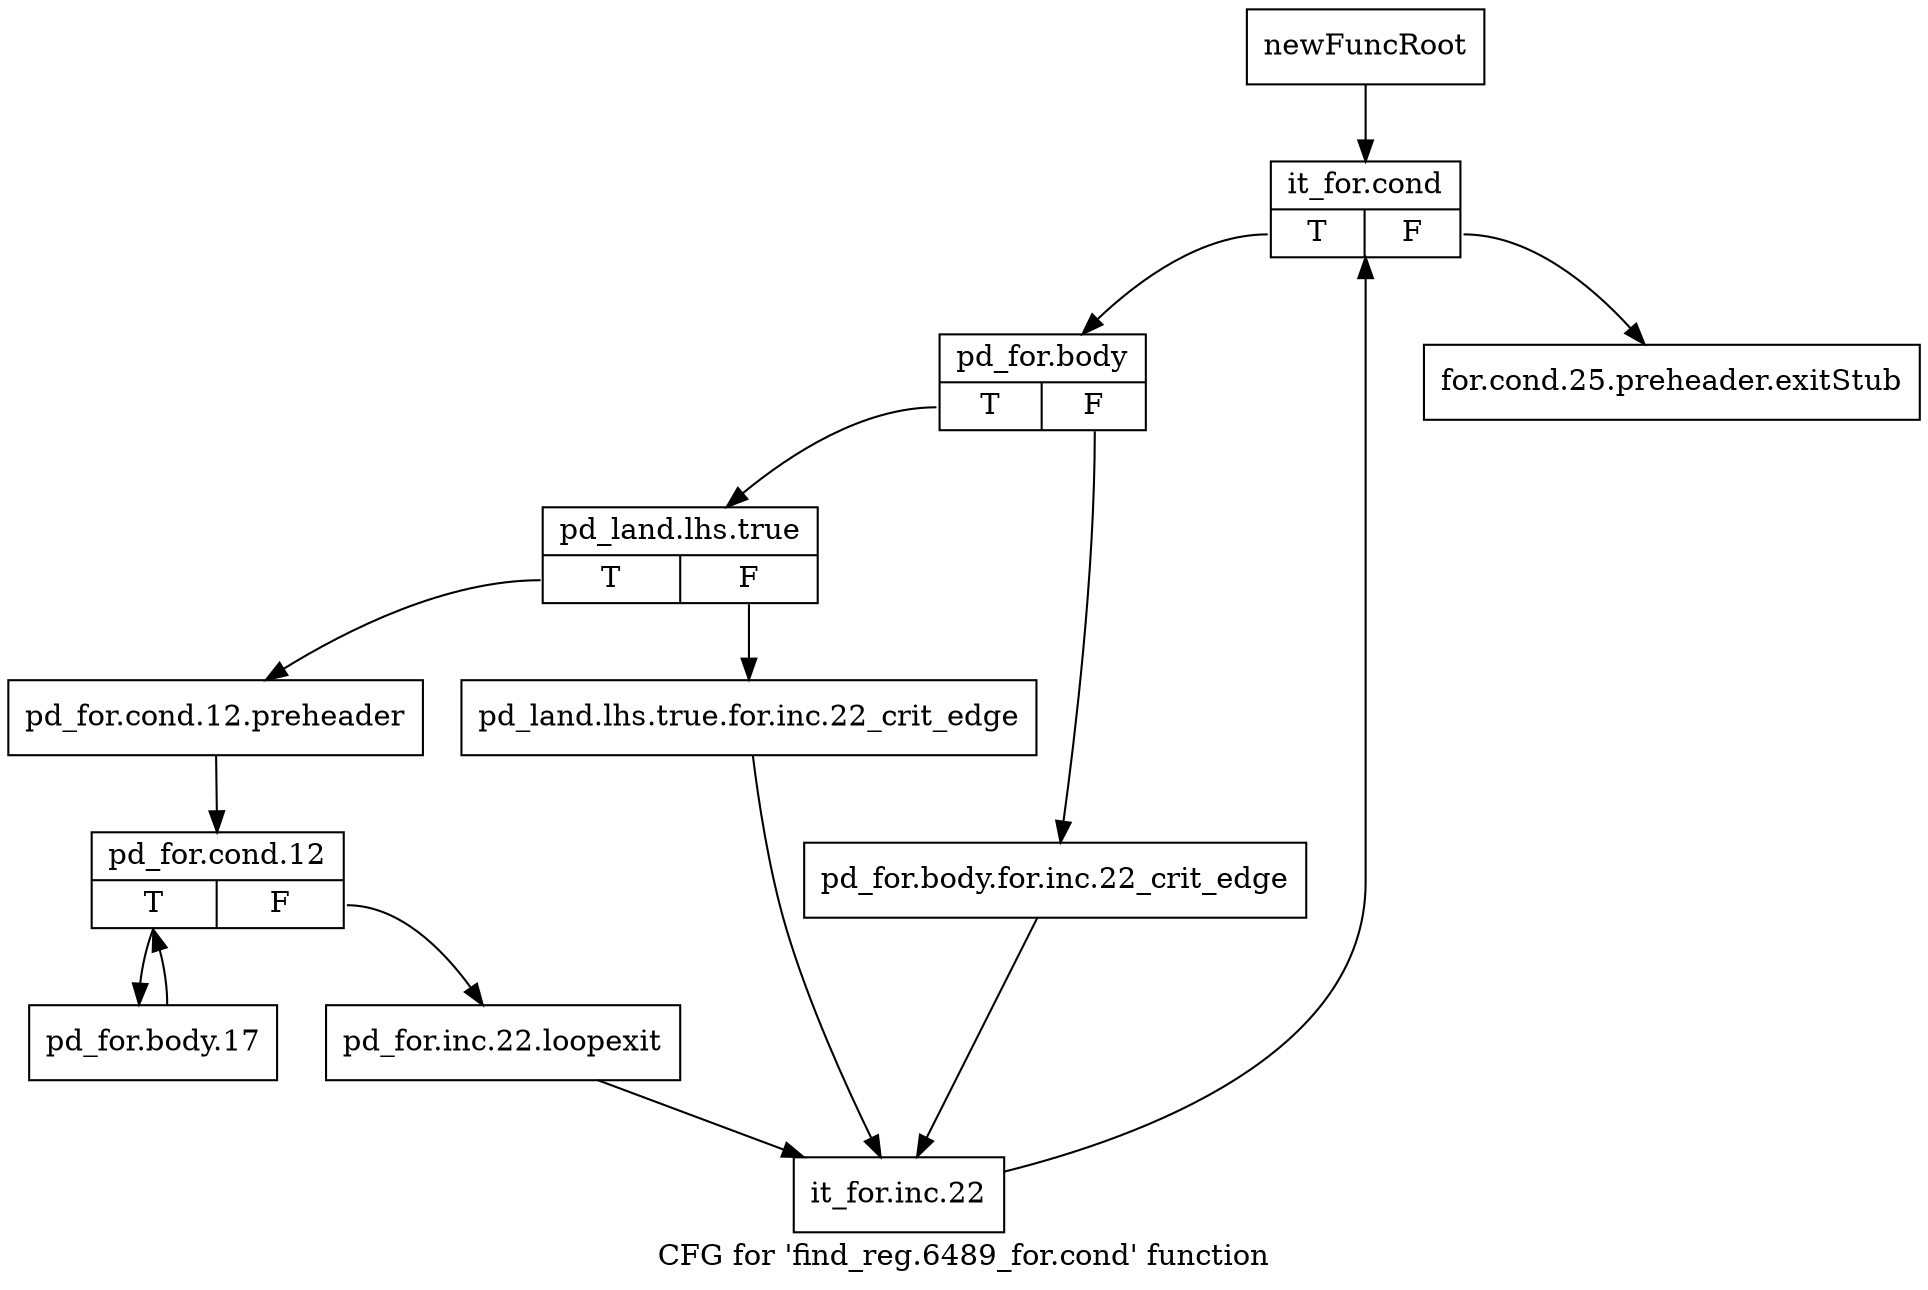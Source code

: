 digraph "CFG for 'find_reg.6489_for.cond' function" {
	label="CFG for 'find_reg.6489_for.cond' function";

	Node0xc011010 [shape=record,label="{newFuncRoot}"];
	Node0xc011010 -> Node0xc01b290;
	Node0xc011060 [shape=record,label="{for.cond.25.preheader.exitStub}"];
	Node0xc01b290 [shape=record,label="{it_for.cond|{<s0>T|<s1>F}}"];
	Node0xc01b290:s0 -> Node0xc01b2e0;
	Node0xc01b290:s1 -> Node0xc011060;
	Node0xc01b2e0 [shape=record,label="{pd_for.body|{<s0>T|<s1>F}}"];
	Node0xc01b2e0:s0 -> Node0xc01b380;
	Node0xc01b2e0:s1 -> Node0xc01b330;
	Node0xc01b330 [shape=record,label="{pd_for.body.for.inc.22_crit_edge}"];
	Node0xc01b330 -> Node0xc01b510;
	Node0xc01b380 [shape=record,label="{pd_land.lhs.true|{<s0>T|<s1>F}}"];
	Node0xc01b380:s0 -> Node0xc01b420;
	Node0xc01b380:s1 -> Node0xc01b3d0;
	Node0xc01b3d0 [shape=record,label="{pd_land.lhs.true.for.inc.22_crit_edge}"];
	Node0xc01b3d0 -> Node0xc01b510;
	Node0xc01b420 [shape=record,label="{pd_for.cond.12.preheader}"];
	Node0xc01b420 -> Node0xc01b470;
	Node0xc01b470 [shape=record,label="{pd_for.cond.12|{<s0>T|<s1>F}}"];
	Node0xc01b470:s0 -> Node0xc01b560;
	Node0xc01b470:s1 -> Node0xc01b4c0;
	Node0xc01b4c0 [shape=record,label="{pd_for.inc.22.loopexit}"];
	Node0xc01b4c0 -> Node0xc01b510;
	Node0xc01b510 [shape=record,label="{it_for.inc.22}"];
	Node0xc01b510 -> Node0xc01b290;
	Node0xc01b560 [shape=record,label="{pd_for.body.17}"];
	Node0xc01b560 -> Node0xc01b470;
}
